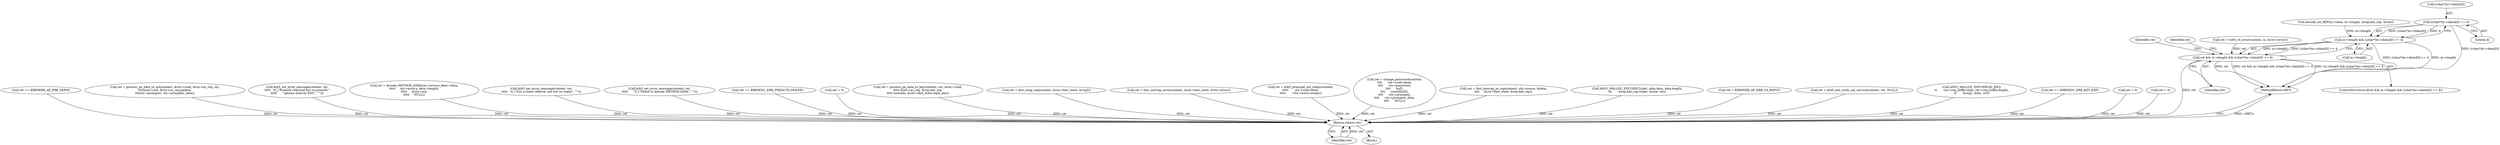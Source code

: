 digraph "0_heimdal_2f7f3d9960aa6ea21358bdf3687cee5149aa35cf@array" {
"1000525" [label="(Call,((char*)in->data)[0] == 4)"];
"1000521" [label="(Call,in->length && ((char*)in->data)[0] == 4)"];
"1000519" [label="(Call,ret && in->length && ((char*)in->data)[0] == 4)"];
"1001117" [label="(Return,return ret;)"];
"1000535" [label="(Identifier,ret)"];
"1000520" [label="(Identifier,ret)"];
"1001118" [label="(Identifier,ret)"];
"1000645" [label="(Call,ret == KRB5KRB_AP_ERR_SKEW)"];
"1000522" [label="(Call,in->length)"];
"1000519" [label="(Call,ret && in->length && ((char*)in->data)[0] == 4)"];
"1000997" [label="(Call,ret = process_pa_data_to_md(context, &ctx->cred, &ctx->as_req, ctx,\n\t\t\t\t&ctx->md, &ctx->as_req.padata,\n\t\t\t\tctx->prompter, ctx->prompter_data))"];
"1000636" [label="(Call,krb5_set_error_message(context, ret,\n\t\t\t\t\t   N_(\"Preauth required but no preauth \"\n\t\t\t\t\t      \"options send by KDC\", \"\")))"];
"1000604" [label="(Call,ret = decode_METHOD_DATA(ctx->error.e_data->data,\n\t\t\t\t\t     ctx->error.e_data->length,\n\t\t\t\t\t     &ctx->md,\n\t\t\t\t\t     NULL))"];
"1000703" [label="(Call,krb5_set_error_message(context, ret,\n\t\t\t\t\t   N_(\"Got a client referral, not but no realm\", \"\")))"];
"1000628" [label="(Call,krb5_set_error_message(context, ret,\n\t\t\t\t\t       N_(\"Failed to decode METHOD-DATA\", \"\")))"];
"1000874" [label="(Call,ret == KRB5KDC_ERR_PREAUTH_FAILED)"];
"1000521" [label="(Call,in->length && ((char*)in->data)[0] == 4)"];
"1000667" [label="(Call,ret = 0)"];
"1000538" [label="(Identifier,ret)"];
"1000317" [label="(Call,ret = process_pa_data_to_key(context, ctx, &ctx->cred,\n\t\t\t\t\t &ctx->as_req, &rep.kdc_rep,\n\t\t\t\t\t hostinfo, &ctx->fast_state.reply_key))"];
"1001119" [label="(MethodReturn,RET)"];
"1001036" [label="(Call,ret = fast_wrap_req(context, &ctx->fast_state, &req2))"];
"1000518" [label="(ControlStructure,if(ret && in->length && ((char*)in->data)[0] == 4))"];
"1000545" [label="(Call,ret = fast_unwrap_error(context, &ctx->fast_state, &ctx->error))"];
"1000720" [label="(Call,ret = krb5_principal_set_realm(context,\n\t\t\t\t\t       ctx->cred.client,\n\t\t\t\t\t       *ctx->error.crealm))"];
"1000835" [label="(Call,ret = change_password(context,\n\t\t\t\t      ctx->cred.client,\n\t\t\t\t      ctx->password,\n\t\t\t\t      buf2,\n\t\t\t\t      sizeof(buf2),\n\t\t\t\t      ctx->prompter,\n\t\t\t\t      ctx->prompter_data,\n\t\t\t\t      NULL))"];
"1000509" [label="(Call,ret = krb5_rd_error(context, in, &ctx->error))"];
"1000272" [label="(Call,ret = fast_unwrap_as_rep(context, ctx->nonce, &data,\n\t\t\t\t     &ctx->fast_state, &rep.kdc_rep))"];
"1000533" [label="(Literal,4)"];
"1000220" [label="(Call,decode_AS_REP(in->data, in->length, &rep.kdc_rep, &size))"];
"1000245" [label="(Call,ASN1_MALLOC_ENCODE(Ticket, data.data, data.length,\n\t\t\t       &rep.kdc_rep.ticket, &size, ret))"];
"1000534" [label="(Call,ret = KRB5KRB_AP_ERR_V4_REPLY)"];
"1000747" [label="(Call,ret = krb5_init_creds_set_service(context, ctx, NULL))"];
"1000121" [label="(Block,)"];
"1000526" [label="(Call,((char*)in->data)[0])"];
"1001058" [label="(Call,ASN1_MALLOC_ENCODE(AS_REQ,\n\t\t       ctx->req_buffer.data, ctx->req_buffer.length,\n\t\t       &req2, &len, ret))"];
"1000525" [label="(Call,((char*)in->data)[0] == 4)"];
"1000779" [label="(Call,ret == KRB5KDC_ERR_KEY_EXP)"];
"1000914" [label="(Call,ret = 0)"];
"1000869" [label="(Call,ret = 0)"];
"1001117" [label="(Return,return ret;)"];
"1000525" -> "1000521"  [label="AST: "];
"1000525" -> "1000533"  [label="CFG: "];
"1000526" -> "1000525"  [label="AST: "];
"1000533" -> "1000525"  [label="AST: "];
"1000521" -> "1000525"  [label="CFG: "];
"1000525" -> "1001119"  [label="DDG: ((char*)in->data)[0]"];
"1000525" -> "1000521"  [label="DDG: ((char*)in->data)[0]"];
"1000525" -> "1000521"  [label="DDG: 4"];
"1000521" -> "1000519"  [label="AST: "];
"1000521" -> "1000522"  [label="CFG: "];
"1000522" -> "1000521"  [label="AST: "];
"1000519" -> "1000521"  [label="CFG: "];
"1000521" -> "1001119"  [label="DDG: ((char*)in->data)[0] == 4"];
"1000521" -> "1001119"  [label="DDG: in->length"];
"1000521" -> "1000519"  [label="DDG: in->length"];
"1000521" -> "1000519"  [label="DDG: ((char*)in->data)[0] == 4"];
"1000220" -> "1000521"  [label="DDG: in->length"];
"1000519" -> "1000518"  [label="AST: "];
"1000519" -> "1000520"  [label="CFG: "];
"1000520" -> "1000519"  [label="AST: "];
"1000535" -> "1000519"  [label="CFG: "];
"1000538" -> "1000519"  [label="CFG: "];
"1000519" -> "1001119"  [label="DDG: ret"];
"1000519" -> "1001119"  [label="DDG: ret && in->length && ((char*)in->data)[0] == 4"];
"1000519" -> "1001119"  [label="DDG: in->length && ((char*)in->data)[0] == 4"];
"1000509" -> "1000519"  [label="DDG: ret"];
"1000519" -> "1001117"  [label="DDG: ret"];
"1001117" -> "1000121"  [label="AST: "];
"1001117" -> "1001118"  [label="CFG: "];
"1001118" -> "1001117"  [label="AST: "];
"1001119" -> "1001117"  [label="CFG: "];
"1001117" -> "1001119"  [label="DDG: <RET>"];
"1001118" -> "1001117"  [label="DDG: ret"];
"1001058" -> "1001117"  [label="DDG: ret"];
"1000869" -> "1001117"  [label="DDG: ret"];
"1000545" -> "1001117"  [label="DDG: ret"];
"1000720" -> "1001117"  [label="DDG: ret"];
"1000703" -> "1001117"  [label="DDG: ret"];
"1000604" -> "1001117"  [label="DDG: ret"];
"1000636" -> "1001117"  [label="DDG: ret"];
"1000628" -> "1001117"  [label="DDG: ret"];
"1000747" -> "1001117"  [label="DDG: ret"];
"1000645" -> "1001117"  [label="DDG: ret"];
"1000779" -> "1001117"  [label="DDG: ret"];
"1000997" -> "1001117"  [label="DDG: ret"];
"1000317" -> "1001117"  [label="DDG: ret"];
"1000667" -> "1001117"  [label="DDG: ret"];
"1000835" -> "1001117"  [label="DDG: ret"];
"1000272" -> "1001117"  [label="DDG: ret"];
"1001036" -> "1001117"  [label="DDG: ret"];
"1000245" -> "1001117"  [label="DDG: ret"];
"1000874" -> "1001117"  [label="DDG: ret"];
"1000534" -> "1001117"  [label="DDG: ret"];
"1000914" -> "1001117"  [label="DDG: ret"];
}
